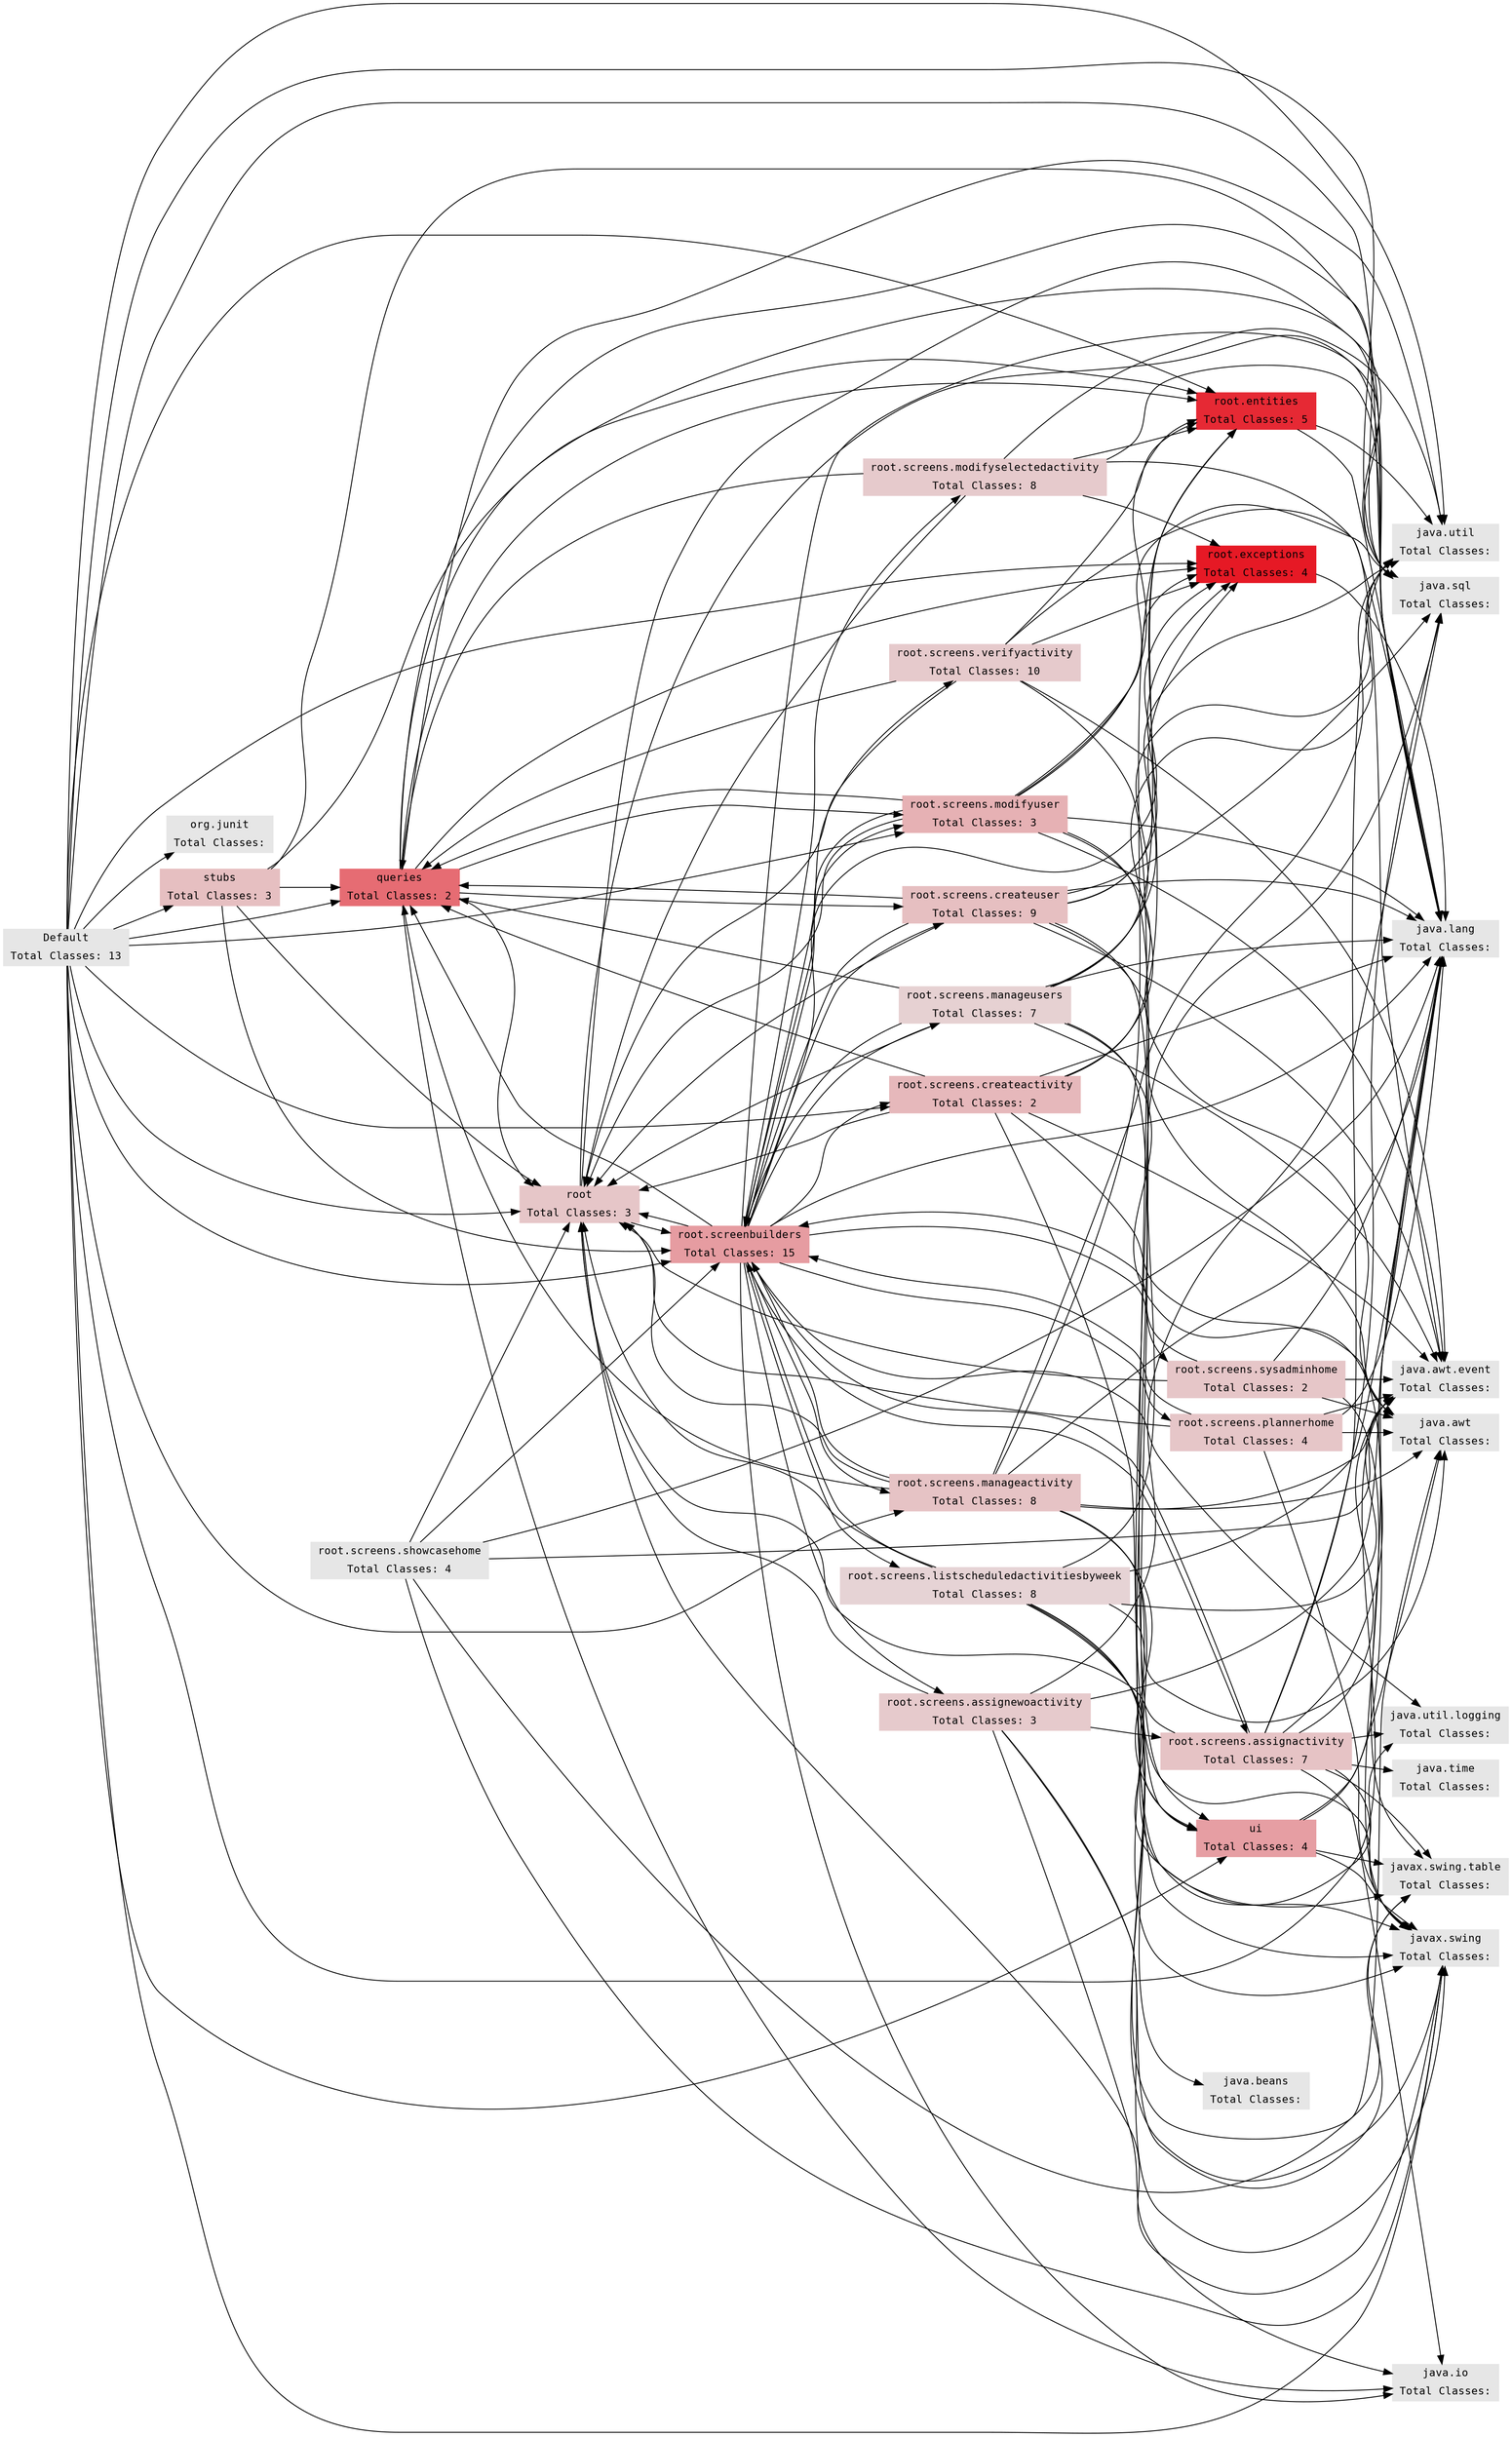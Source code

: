 
digraph g {
        graph [
	    rankdir = "LR"
	];
	node [
	    fontsize = "12"
	    fontname = "Courier"
	    shape = "ellipse"
	];
	edge[];
	"Default" [
        label="Default | Total Classes: 13"
	shape="record"
	color=".99 0 .9"
	style=filled
    ];
    "Default" -> "java.awt.event"
    "Default" -> "java.lang"
    "Default" -> "java.sql"
    "Default" -> "java.util"
    "Default" -> "javax.swing"
    "Default" -> "org.junit"
    "Default" -> "queries"
    "Default" -> "root"
    "Default" -> "root.entities"
    "Default" -> "root.exceptions"
    "Default" -> "root.screenbuilders"
    "Default" -> "root.screens.createactivity"
    "Default" -> "root.screens.manageactivity"
    "Default" -> "root.screens.modifyuser"
    "Default" -> "stubs"
    "Default" -> "ui"
    "java.awt" [
        label="java.awt | Total Classes: "
	shape="record"
	color=".99 0.0 .9"
	style=filled
    ];
    "java.awt.event" [
        label="java.awt.event | Total Classes: "
	shape="record"
	color=".99 0.0 .9"
	style=filled
    ];
    "java.beans" [
        label="java.beans | Total Classes: "
	shape="record"
	color=".99 0.0 .9"
	style=filled
    ];
    "java.io" [
        label="java.io | Total Classes: "
	shape="record"
	color=".99 0.0 .9"
	style=filled
    ];
    "java.lang" [
        label="java.lang | Total Classes: "
	shape="record"
	color=".99 0.0 .9"
	style=filled
    ];
    "java.sql" [
        label="java.sql | Total Classes: "
	shape="record"
	color=".99 0.0 .9"
	style=filled
    ];
    "java.time" [
        label="java.time | Total Classes: "
	shape="record"
	color=".99 0.0 .9"
	style=filled
    ];
    "java.util" [
        label="java.util | Total Classes: "
	shape="record"
	color=".99 0.0 .9"
	style=filled
    ];
    "java.util.logging" [
        label="java.util.logging | Total Classes: "
	shape="record"
	color=".99 0.0 .9"
	style=filled
    ];
    "javax.swing" [
        label="javax.swing | Total Classes: "
	shape="record"
	color=".99 0.0 .9"
	style=filled
    ];
    "javax.swing.table" [
        label="javax.swing.table | Total Classes: "
	shape="record"
	color=".99 0.0 .9"
	style=filled
    ];
    "org.junit" [
        label="org.junit | Total Classes: "
	shape="record"
	color=".99 0.0 .9"
	style=filled
    ];
    "queries" [
        label="queries | Total Classes: 2"
	shape="record"
	color=".99 0.53 .9"
	style=filled
    ];
    "queries" -> "java.io"
    "queries" -> "java.lang"
    "queries" -> "java.sql"
    "queries" -> "java.util"
    "queries" -> "root"
    "queries" -> "root.entities"
    "queries" -> "root.exceptions"
    "queries" -> "root.screens.createuser"
    "queries" -> "root.screens.modifyuser"
    "root" [
        label="root | Total Classes: 3"
	shape="record"
	color=".99 0.14 .9"
	style=filled
    ];
    "root" -> "java.lang"
    "root" -> "java.sql"
    "root" -> "javax.swing"
    "root" -> "root.screenbuilders"
    "root.entities" [
        label="root.entities | Total Classes: 5"
	shape="record"
	color=".99 0.82 .9"
	style=filled
    ];
    "root.entities" -> "java.lang"
    "root.entities" -> "java.util"
    "root.exceptions" [
        label="root.exceptions | Total Classes: 4"
	shape="record"
	color=".99 0.89 .9"
	style=filled
    ];
    "root.exceptions" -> "java.lang"
    "root.screenbuilders" [
        label="root.screenbuilders | Total Classes: 15"
	shape="record"
	color=".99 0.32 .9"
	style=filled
    ];
    "root.screenbuilders" -> "java.io"
    "root.screenbuilders" -> "java.lang"
    "root.screenbuilders" -> "java.sql"
    "root.screenbuilders" -> "java.util.logging"
    "root.screenbuilders" -> "queries"
    "root.screenbuilders" -> "root"
    "root.screenbuilders" -> "root.exceptions"
    "root.screenbuilders" -> "root.screens.assignactivity"
    "root.screenbuilders" -> "root.screens.assignewoactivity"
    "root.screenbuilders" -> "root.screens.createactivity"
    "root.screenbuilders" -> "root.screens.createuser"
    "root.screenbuilders" -> "root.screens.listscheduledactivitiesbyweek"
    "root.screenbuilders" -> "root.screens.manageactivity"
    "root.screenbuilders" -> "root.screens.manageusers"
    "root.screenbuilders" -> "root.screens.modifyselectedactivity"
    "root.screenbuilders" -> "root.screens.modifyuser"
    "root.screenbuilders" -> "root.screens.plannerhome"
    "root.screenbuilders" -> "root.screens.sysadminhome"
    "root.screenbuilders" -> "root.screens.verifyactivity"
    "root.screens.assignactivity" [
        label="root.screens.assignactivity | Total Classes: 7"
	shape="record"
	color=".99 0.15 .9"
	style=filled
    ];
    "root.screens.assignactivity" -> "java.awt.event"
    "root.screens.assignactivity" -> "java.io"
    "root.screens.assignactivity" -> "java.lang"
    "root.screens.assignactivity" -> "java.sql"
    "root.screens.assignactivity" -> "java.time"
    "root.screens.assignactivity" -> "java.util"
    "root.screens.assignactivity" -> "java.util.logging"
    "root.screens.assignactivity" -> "javax.swing"
    "root.screens.assignactivity" -> "javax.swing.table"
    "root.screens.assignactivity" -> "root"
    "root.screens.assignactivity" -> "root.screenbuilders"
    "root.screens.assignewoactivity" [
        label="root.screens.assignewoactivity | Total Classes: 3"
	shape="record"
	color=".99 0.12 .9"
	style=filled
    ];
    "root.screens.assignewoactivity" -> "java.io"
    "root.screens.assignewoactivity" -> "java.lang"
    "root.screens.assignewoactivity" -> "java.sql"
    "root.screens.assignewoactivity" -> "javax.swing"
    "root.screens.assignewoactivity" -> "javax.swing.table"
    "root.screens.assignewoactivity" -> "root"
    "root.screens.assignewoactivity" -> "root.screens.assignactivity"
    "root.screens.createactivity" [
        label="root.screens.createactivity | Total Classes: 2"
	shape="record"
	color=".99 0.2 .9"
	style=filled
    ];
    "root.screens.createactivity" -> "java.awt"
    "root.screens.createactivity" -> "java.awt.event"
    "root.screens.createactivity" -> "java.lang"
    "root.screens.createactivity" -> "java.util"
    "root.screens.createactivity" -> "javax.swing"
    "root.screens.createactivity" -> "queries"
    "root.screens.createactivity" -> "root"
    "root.screens.createactivity" -> "root.entities"
    "root.screens.createuser" [
        label="root.screens.createuser | Total Classes: 9"
	shape="record"
	color=".99 0.17 .9"
	style=filled
    ];
    "root.screens.createuser" -> "java.awt"
    "root.screens.createuser" -> "java.awt.event"
    "root.screens.createuser" -> "java.lang"
    "root.screens.createuser" -> "java.sql"
    "root.screens.createuser" -> "java.util"
    "root.screens.createuser" -> "javax.swing"
    "root.screens.createuser" -> "queries"
    "root.screens.createuser" -> "root"
    "root.screens.createuser" -> "root.exceptions"
    "root.screens.createuser" -> "root.screenbuilders"
    "root.screens.listscheduledactivitiesbyweek" [
        label="root.screens.listscheduledactivitiesbyweek | Total Classes: 8"
	shape="record"
	color=".99 0.08 .9"
	style=filled
    ];
    "root.screens.listscheduledactivitiesbyweek" -> "java.awt"
    "root.screens.listscheduledactivitiesbyweek" -> "java.awt.event"
    "root.screens.listscheduledactivitiesbyweek" -> "java.beans"
    "root.screens.listscheduledactivitiesbyweek" -> "java.lang"
    "root.screens.listscheduledactivitiesbyweek" -> "java.sql"
    "root.screens.listscheduledactivitiesbyweek" -> "java.util.logging"
    "root.screens.listscheduledactivitiesbyweek" -> "javax.swing"
    "root.screens.listscheduledactivitiesbyweek" -> "javax.swing.table"
    "root.screens.listscheduledactivitiesbyweek" -> "root"
    "root.screens.listscheduledactivitiesbyweek" -> "root.screenbuilders"
    "root.screens.listscheduledactivitiesbyweek" -> "ui"
    "root.screens.manageactivity" [
        label="root.screens.manageactivity | Total Classes: 8"
	shape="record"
	color=".99 0.15 .9"
	style=filled
    ];
    "root.screens.manageactivity" -> "java.awt"
    "root.screens.manageactivity" -> "java.awt.event"
    "root.screens.manageactivity" -> "java.lang"
    "root.screens.manageactivity" -> "java.util"
    "root.screens.manageactivity" -> "javax.swing"
    "root.screens.manageactivity" -> "javax.swing.table"
    "root.screens.manageactivity" -> "queries"
    "root.screens.manageactivity" -> "root"
    "root.screens.manageactivity" -> "root.entities"
    "root.screens.manageactivity" -> "root.screenbuilders"
    "root.screens.manageactivity" -> "ui"
    "root.screens.manageusers" [
        label="root.screens.manageusers | Total Classes: 7"
	shape="record"
	color=".99 0.09 .9"
	style=filled
    ];
    "root.screens.manageusers" -> "java.awt.event"
    "root.screens.manageusers" -> "java.lang"
    "root.screens.manageusers" -> "java.util"
    "root.screens.manageusers" -> "javax.swing.table"
    "root.screens.manageusers" -> "queries"
    "root.screens.manageusers" -> "root"
    "root.screens.manageusers" -> "root.entities"
    "root.screens.manageusers" -> "root.exceptions"
    "root.screens.manageusers" -> "root.screenbuilders"
    "root.screens.manageusers" -> "ui"
    "root.screens.modifyselectedactivity" [
        label="root.screens.modifyselectedactivity | Total Classes: 8"
	shape="record"
	color=".99 0.12 .9"
	style=filled
    ];
    "root.screens.modifyselectedactivity" -> "java.awt.event"
    "root.screens.modifyselectedactivity" -> "java.lang"
    "root.screens.modifyselectedactivity" -> "java.util"
    "root.screens.modifyselectedactivity" -> "queries"
    "root.screens.modifyselectedactivity" -> "root"
    "root.screens.modifyselectedactivity" -> "root.entities"
    "root.screens.modifyselectedactivity" -> "root.exceptions"
    "root.screens.modifyuser" [
        label="root.screens.modifyuser | Total Classes: 3"
	shape="record"
	color=".99 0.23 .9"
	style=filled
    ];
    "root.screens.modifyuser" -> "java.awt"
    "root.screens.modifyuser" -> "java.awt.event"
    "root.screens.modifyuser" -> "java.lang"
    "root.screens.modifyuser" -> "java.sql"
    "root.screens.modifyuser" -> "javax.swing"
    "root.screens.modifyuser" -> "queries"
    "root.screens.modifyuser" -> "root"
    "root.screens.modifyuser" -> "root.entities"
    "root.screens.modifyuser" -> "root.exceptions"
    "root.screens.modifyuser" -> "root.screenbuilders"
    "root.screens.plannerhome" [
        label="root.screens.plannerhome | Total Classes: 4"
	shape="record"
	color=".99 0.14 .9"
	style=filled
    ];
    "root.screens.plannerhome" -> "java.awt"
    "root.screens.plannerhome" -> "java.awt.event"
    "root.screens.plannerhome" -> "java.lang"
    "root.screens.plannerhome" -> "javax.swing"
    "root.screens.plannerhome" -> "root"
    "root.screens.plannerhome" -> "root.screenbuilders"
    "root.screens.showcasehome" [
        label="root.screens.showcasehome | Total Classes: 4"
	shape="record"
	color=".99 0 .9"
	style=filled
    ];
    "root.screens.showcasehome" -> "java.awt"
    "root.screens.showcasehome" -> "java.awt.event"
    "root.screens.showcasehome" -> "java.lang"
    "root.screens.showcasehome" -> "javax.swing"
    "root.screens.showcasehome" -> "root"
    "root.screens.showcasehome" -> "root.screenbuilders"
    "root.screens.sysadminhome" [
        label="root.screens.sysadminhome | Total Classes: 2"
	shape="record"
	color=".99 0.14 .9"
	style=filled
    ];
    "root.screens.sysadminhome" -> "java.awt"
    "root.screens.sysadminhome" -> "java.awt.event"
    "root.screens.sysadminhome" -> "java.lang"
    "root.screens.sysadminhome" -> "javax.swing"
    "root.screens.sysadminhome" -> "root"
    "root.screens.sysadminhome" -> "root.screenbuilders"
    "root.screens.verifyactivity" [
        label="root.screens.verifyactivity | Total Classes: 10"
	shape="record"
	color=".99 0.12 .9"
	style=filled
    ];
    "root.screens.verifyactivity" -> "java.awt.event"
    "root.screens.verifyactivity" -> "java.lang"
    "root.screens.verifyactivity" -> "queries"
    "root.screens.verifyactivity" -> "root"
    "root.screens.verifyactivity" -> "root.entities"
    "root.screens.verifyactivity" -> "root.exceptions"
    "root.screens.verifyactivity" -> "ui"
    "stubs" [
        label="stubs | Total Classes: 3"
	shape="record"
	color=".99 0.17 .9"
	style=filled
    ];
    "stubs" -> "java.lang"
    "stubs" -> "queries"
    "stubs" -> "root"
    "stubs" -> "root.entities"
    "stubs" -> "root.screenbuilders"
    "ui" [
        label="ui | Total Classes: 4"
	shape="record"
	color=".99 0.31 .9"
	style=filled
    ];
    "ui" -> "java.awt"
    "ui" -> "java.lang"
    "ui" -> "javax.swing"
    "ui" -> "javax.swing.table"
    
}
